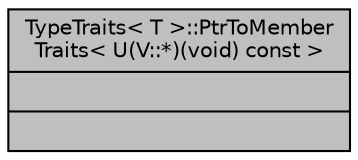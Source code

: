 digraph "TypeTraits&lt; T &gt;::PtrToMemberTraits&lt; U(V::*)(void) const  &gt;"
{
  edge [fontname="Helvetica",fontsize="10",labelfontname="Helvetica",labelfontsize="10"];
  node [fontname="Helvetica",fontsize="10",shape=record];
  Node1 [label="{TypeTraits\< T \>::PtrToMember\lTraits\< U(V::*)(void) const  \>\n||}",height=0.2,width=0.4,color="black", fillcolor="grey75", style="filled", fontcolor="black"];
}
